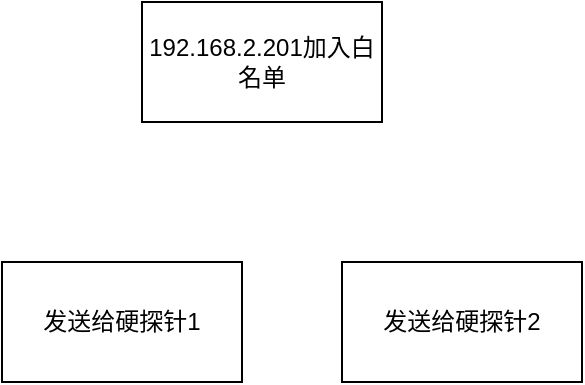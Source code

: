 <mxfile version="22.1.16" type="device">
  <diagram name="第 1 页" id="iNcFPPKtzM-YONHnS9vy">
    <mxGraphModel dx="1098" dy="828" grid="1" gridSize="10" guides="1" tooltips="1" connect="1" arrows="1" fold="1" page="1" pageScale="1" pageWidth="827" pageHeight="1169" math="0" shadow="0">
      <root>
        <mxCell id="0" />
        <mxCell id="1" parent="0" />
        <mxCell id="fgQNXoU1gAbhJT6w0PJt-1" value="192.168.2.201加入白名单" style="rounded=0;whiteSpace=wrap;html=1;" vertex="1" parent="1">
          <mxGeometry x="180" y="30" width="120" height="60" as="geometry" />
        </mxCell>
        <mxCell id="fgQNXoU1gAbhJT6w0PJt-2" value="发送给硬探针1" style="rounded=0;whiteSpace=wrap;html=1;" vertex="1" parent="1">
          <mxGeometry x="110" y="160" width="120" height="60" as="geometry" />
        </mxCell>
        <mxCell id="fgQNXoU1gAbhJT6w0PJt-3" value="发送给硬探针2" style="rounded=0;whiteSpace=wrap;html=1;" vertex="1" parent="1">
          <mxGeometry x="280" y="160" width="120" height="60" as="geometry" />
        </mxCell>
      </root>
    </mxGraphModel>
  </diagram>
</mxfile>
